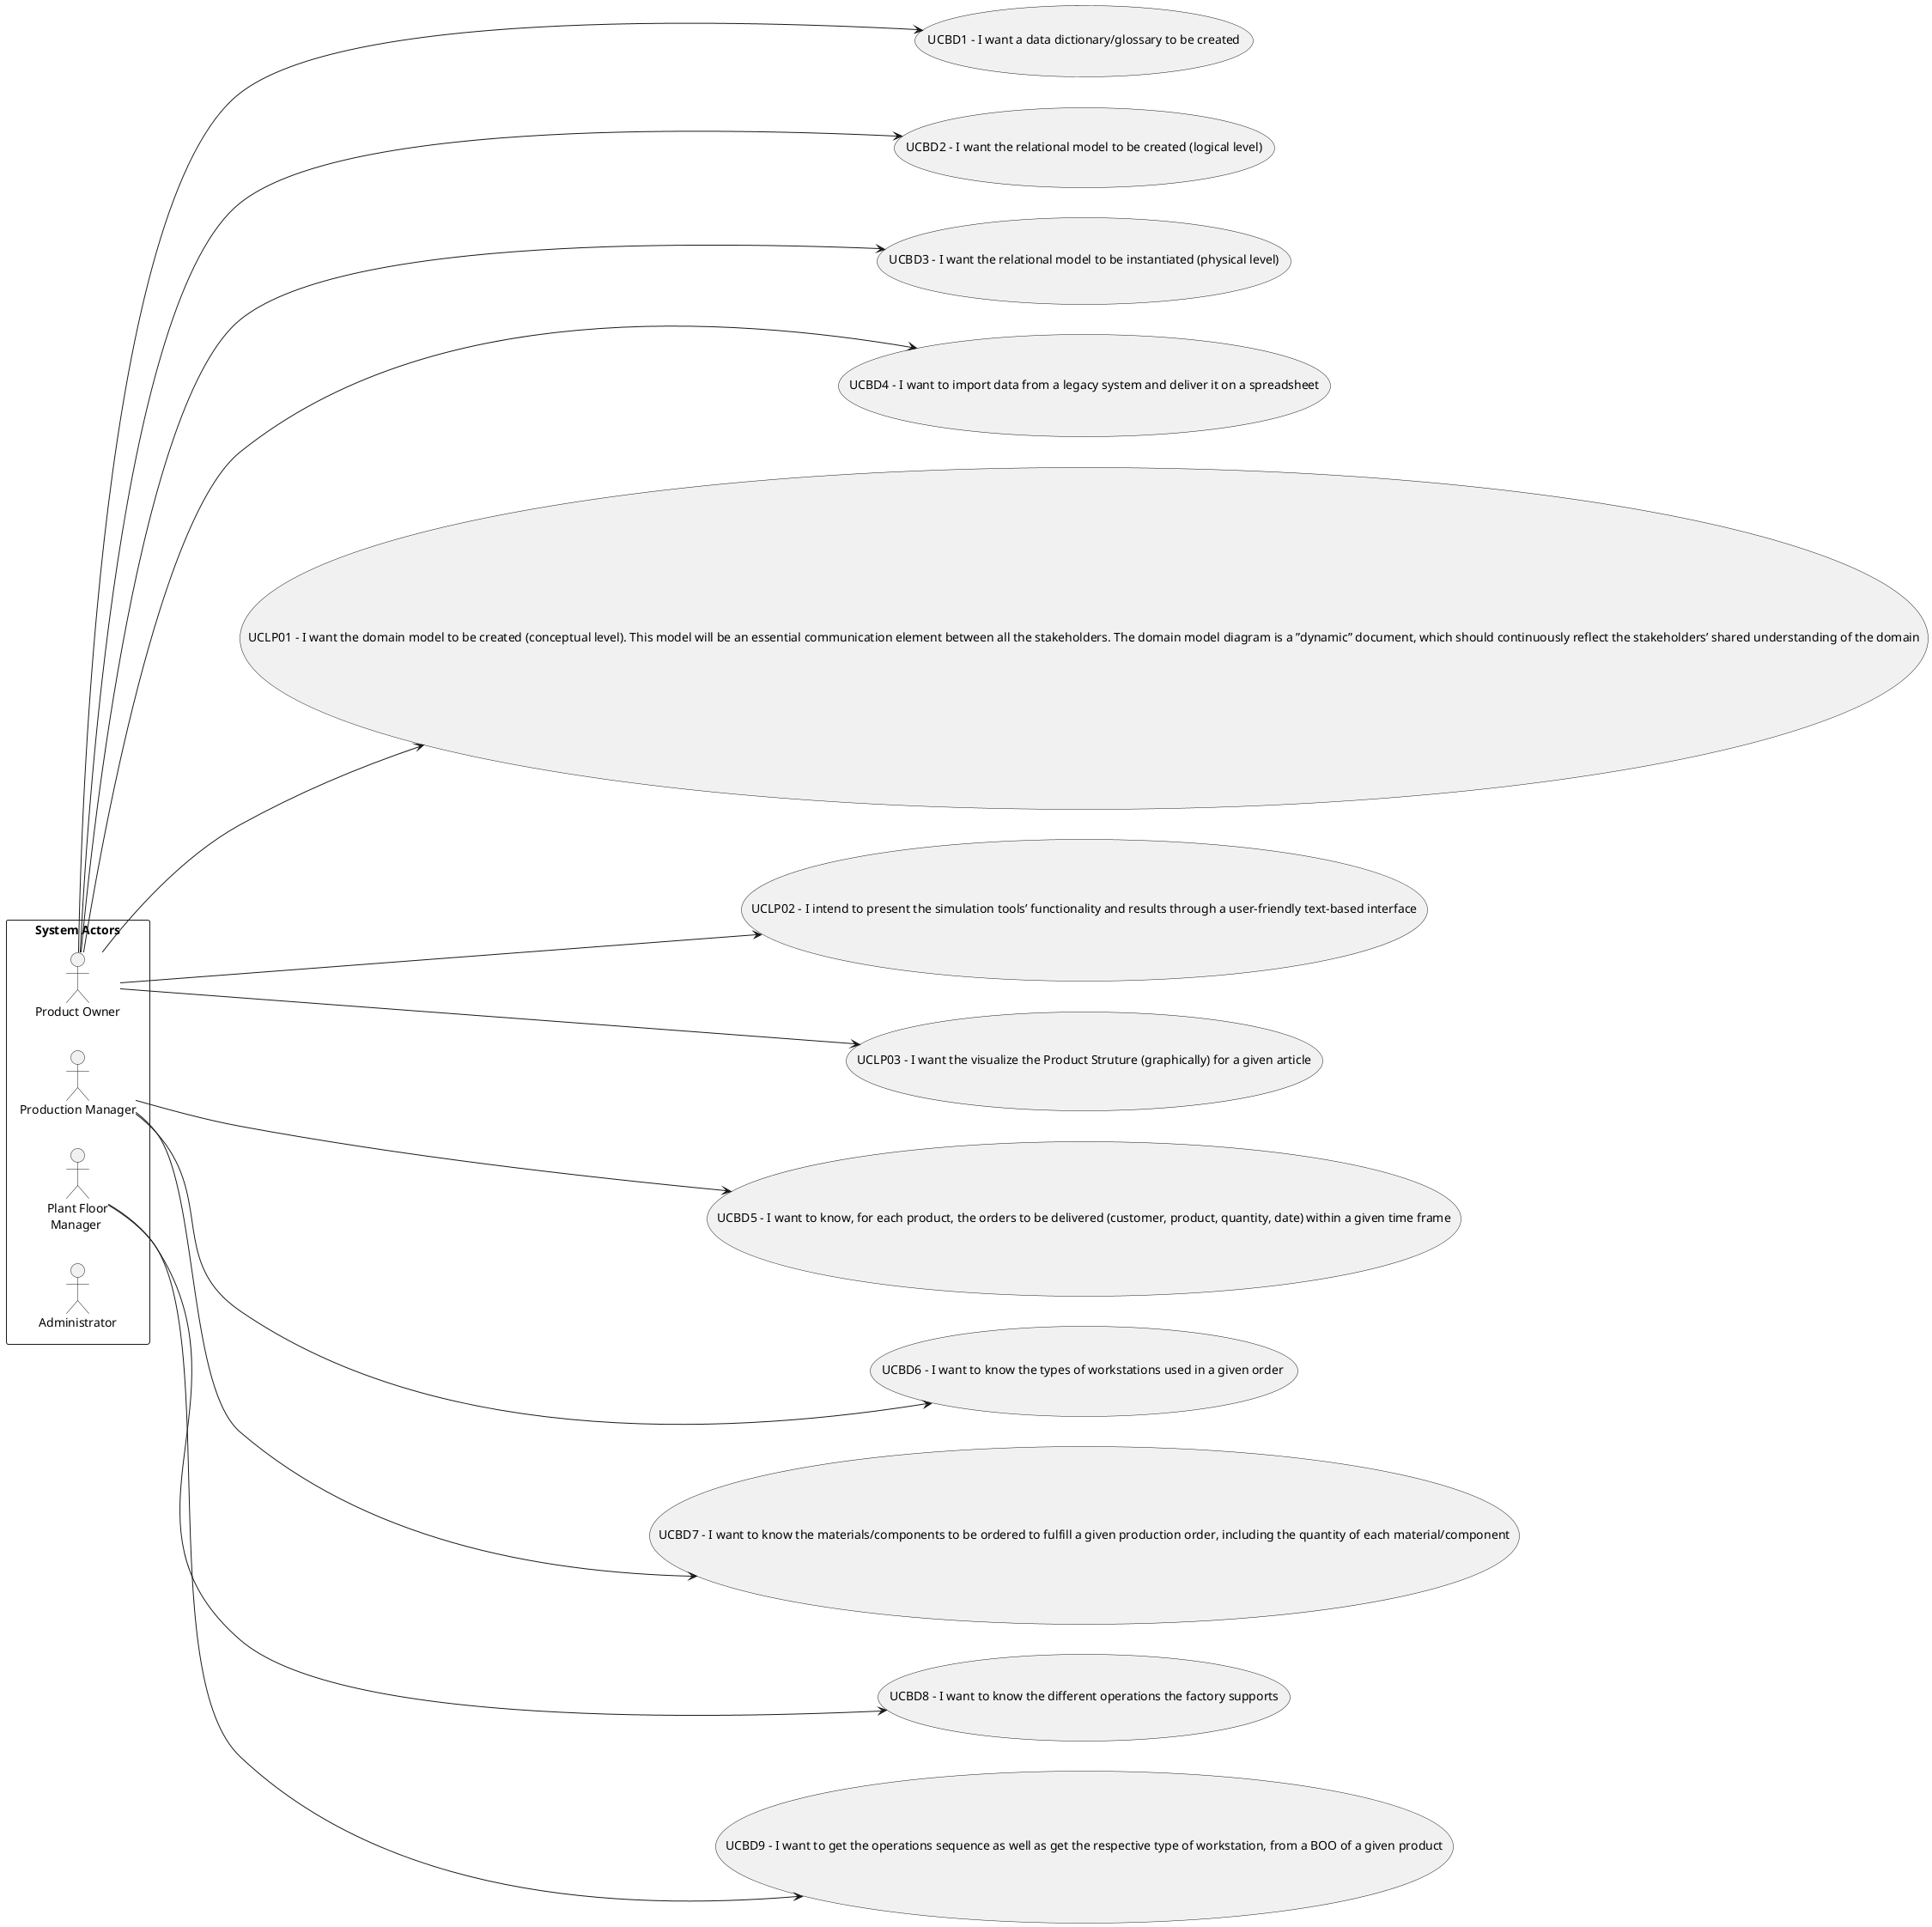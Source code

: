 @startuml
'skinparam monochrome true
skinparam packageStyle rectangle
'skinparam shadowing false

'title Use Case Diagram Example

rectangle "System Actors" as actors {
    actor PO
    actor PM
    actor PFM
    actor ADM
}

left to right direction

actor "Product Owner" as PO
actor "Production Manager" as PM
actor "Plant Floor\n Manager" as PFM
actor "Administrator" as ADM

usecase "UCBD1 - I want a data dictionary/glossary to be created" as UCBD1
usecase "UCBD2 - I want the relational model to be created (logical level)" as UCBD2
usecase "UCBD3 - I want the relational model to be instantiated (physical level)" as UCBD3
usecase "UCBD4 - I want to import data from a legacy system and deliver it on a spreadsheet" as UCBD4
usecase "UCBD5 - I want to know, for each product, the orders to be delivered (customer, product, quantity, date) within a given time frame" as UCBD5
usecase "UCBD6 - I want to know the types of workstations used in a given order " as UCBD6
usecase "UCBD7 - I want to know the materials/components to be ordered to fulfill a given production order, including the quantity of each material/component" as UCBD7
usecase "UCBD8 - I want to know the different operations the factory supports" as UCBD8
usecase "UCBD9 - I want to get the operations sequence as well as get the respective type of workstation, from a BOO of a given product" as UCBD9
usecase "UCLP01 - I want the domain model to be created (conceptual level). This model will be an essential communication element between all the stakeholders. The domain model diagram is a ”dynamic” document, which should continuously reflect the stakeholders’ shared understanding of the domain" as UCLP01
usecase "UCLP02 - I intend to present the simulation tools’ functionality and results through a user-friendly text-based interface" as UCLP02
usecase "UCLP03 - I want the visualize the Product Struture (graphically) for a given article" as UCLP03

PO ---> UCBD1
PO ---> UCBD2
PO ---> UCBD3
PO ---> UCBD4
PM ---> UCBD5
PM ---> UCBD6
PM ---> UCBD7
PFM ---> UCBD8
PFM ---> UCBD9
PO ---> UCLP01
PO ---> UCLP02
PO ---> UCLP03

@enduml